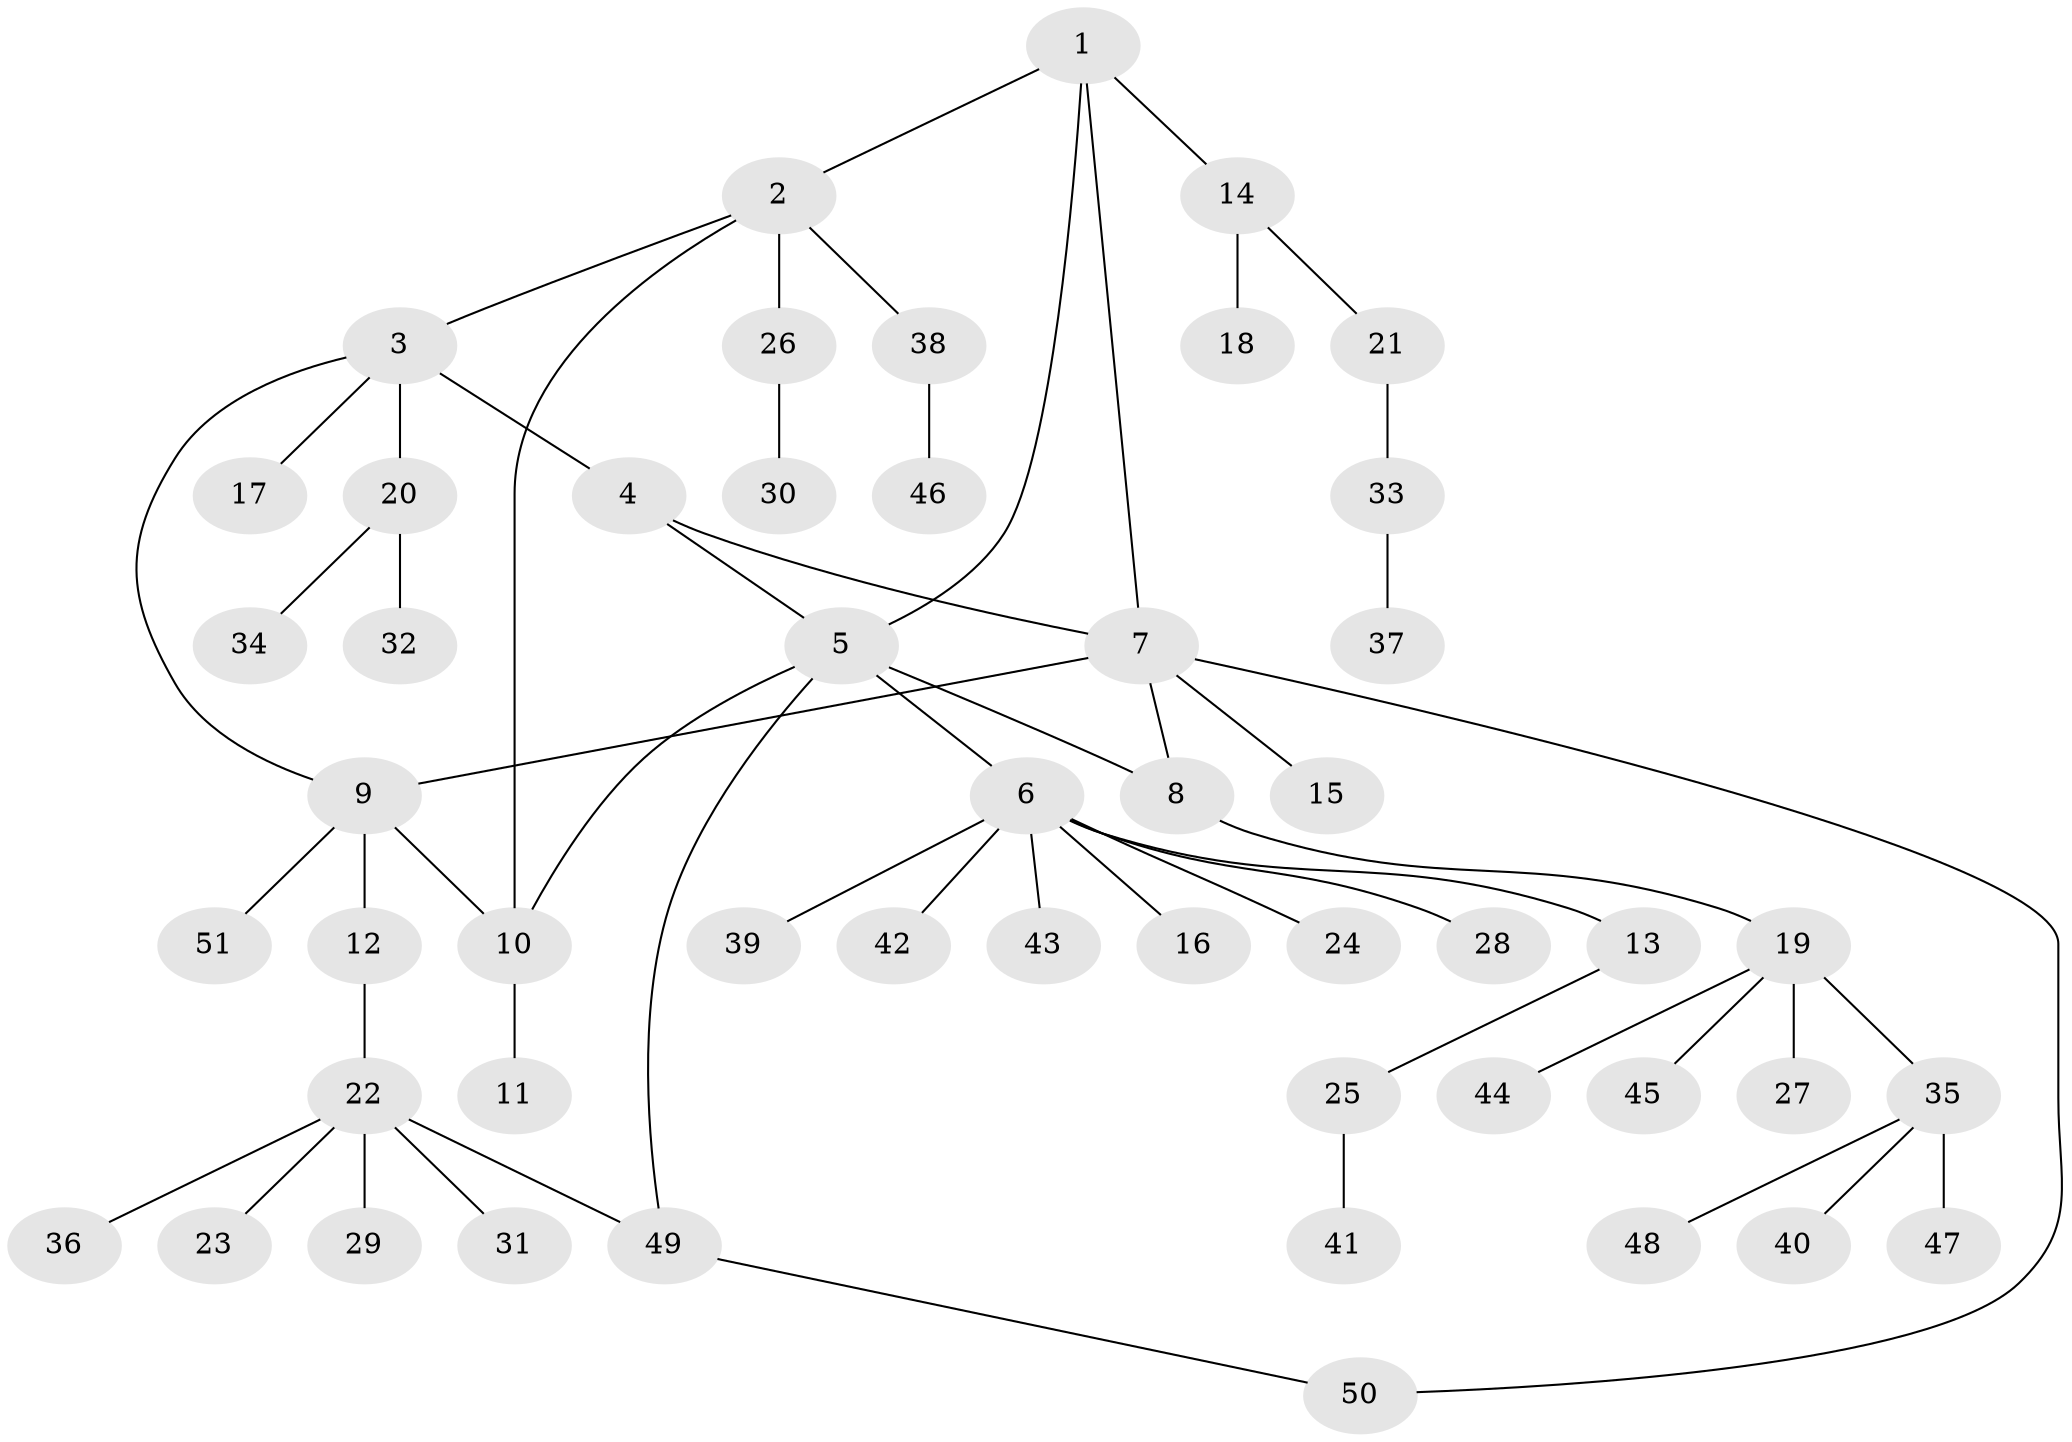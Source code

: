 // Generated by graph-tools (version 1.1) at 2025/50/03/09/25 03:50:36]
// undirected, 51 vertices, 58 edges
graph export_dot {
graph [start="1"]
  node [color=gray90,style=filled];
  1;
  2;
  3;
  4;
  5;
  6;
  7;
  8;
  9;
  10;
  11;
  12;
  13;
  14;
  15;
  16;
  17;
  18;
  19;
  20;
  21;
  22;
  23;
  24;
  25;
  26;
  27;
  28;
  29;
  30;
  31;
  32;
  33;
  34;
  35;
  36;
  37;
  38;
  39;
  40;
  41;
  42;
  43;
  44;
  45;
  46;
  47;
  48;
  49;
  50;
  51;
  1 -- 2;
  1 -- 5;
  1 -- 7;
  1 -- 14;
  2 -- 3;
  2 -- 10;
  2 -- 26;
  2 -- 38;
  3 -- 4;
  3 -- 9;
  3 -- 17;
  3 -- 20;
  4 -- 5;
  4 -- 7;
  5 -- 6;
  5 -- 8;
  5 -- 10;
  5 -- 49;
  6 -- 13;
  6 -- 16;
  6 -- 24;
  6 -- 28;
  6 -- 39;
  6 -- 42;
  6 -- 43;
  7 -- 8;
  7 -- 9;
  7 -- 15;
  7 -- 50;
  8 -- 19;
  9 -- 10;
  9 -- 12;
  9 -- 51;
  10 -- 11;
  12 -- 22;
  13 -- 25;
  14 -- 18;
  14 -- 21;
  19 -- 27;
  19 -- 35;
  19 -- 44;
  19 -- 45;
  20 -- 32;
  20 -- 34;
  21 -- 33;
  22 -- 23;
  22 -- 29;
  22 -- 31;
  22 -- 36;
  22 -- 49;
  25 -- 41;
  26 -- 30;
  33 -- 37;
  35 -- 40;
  35 -- 47;
  35 -- 48;
  38 -- 46;
  49 -- 50;
}
